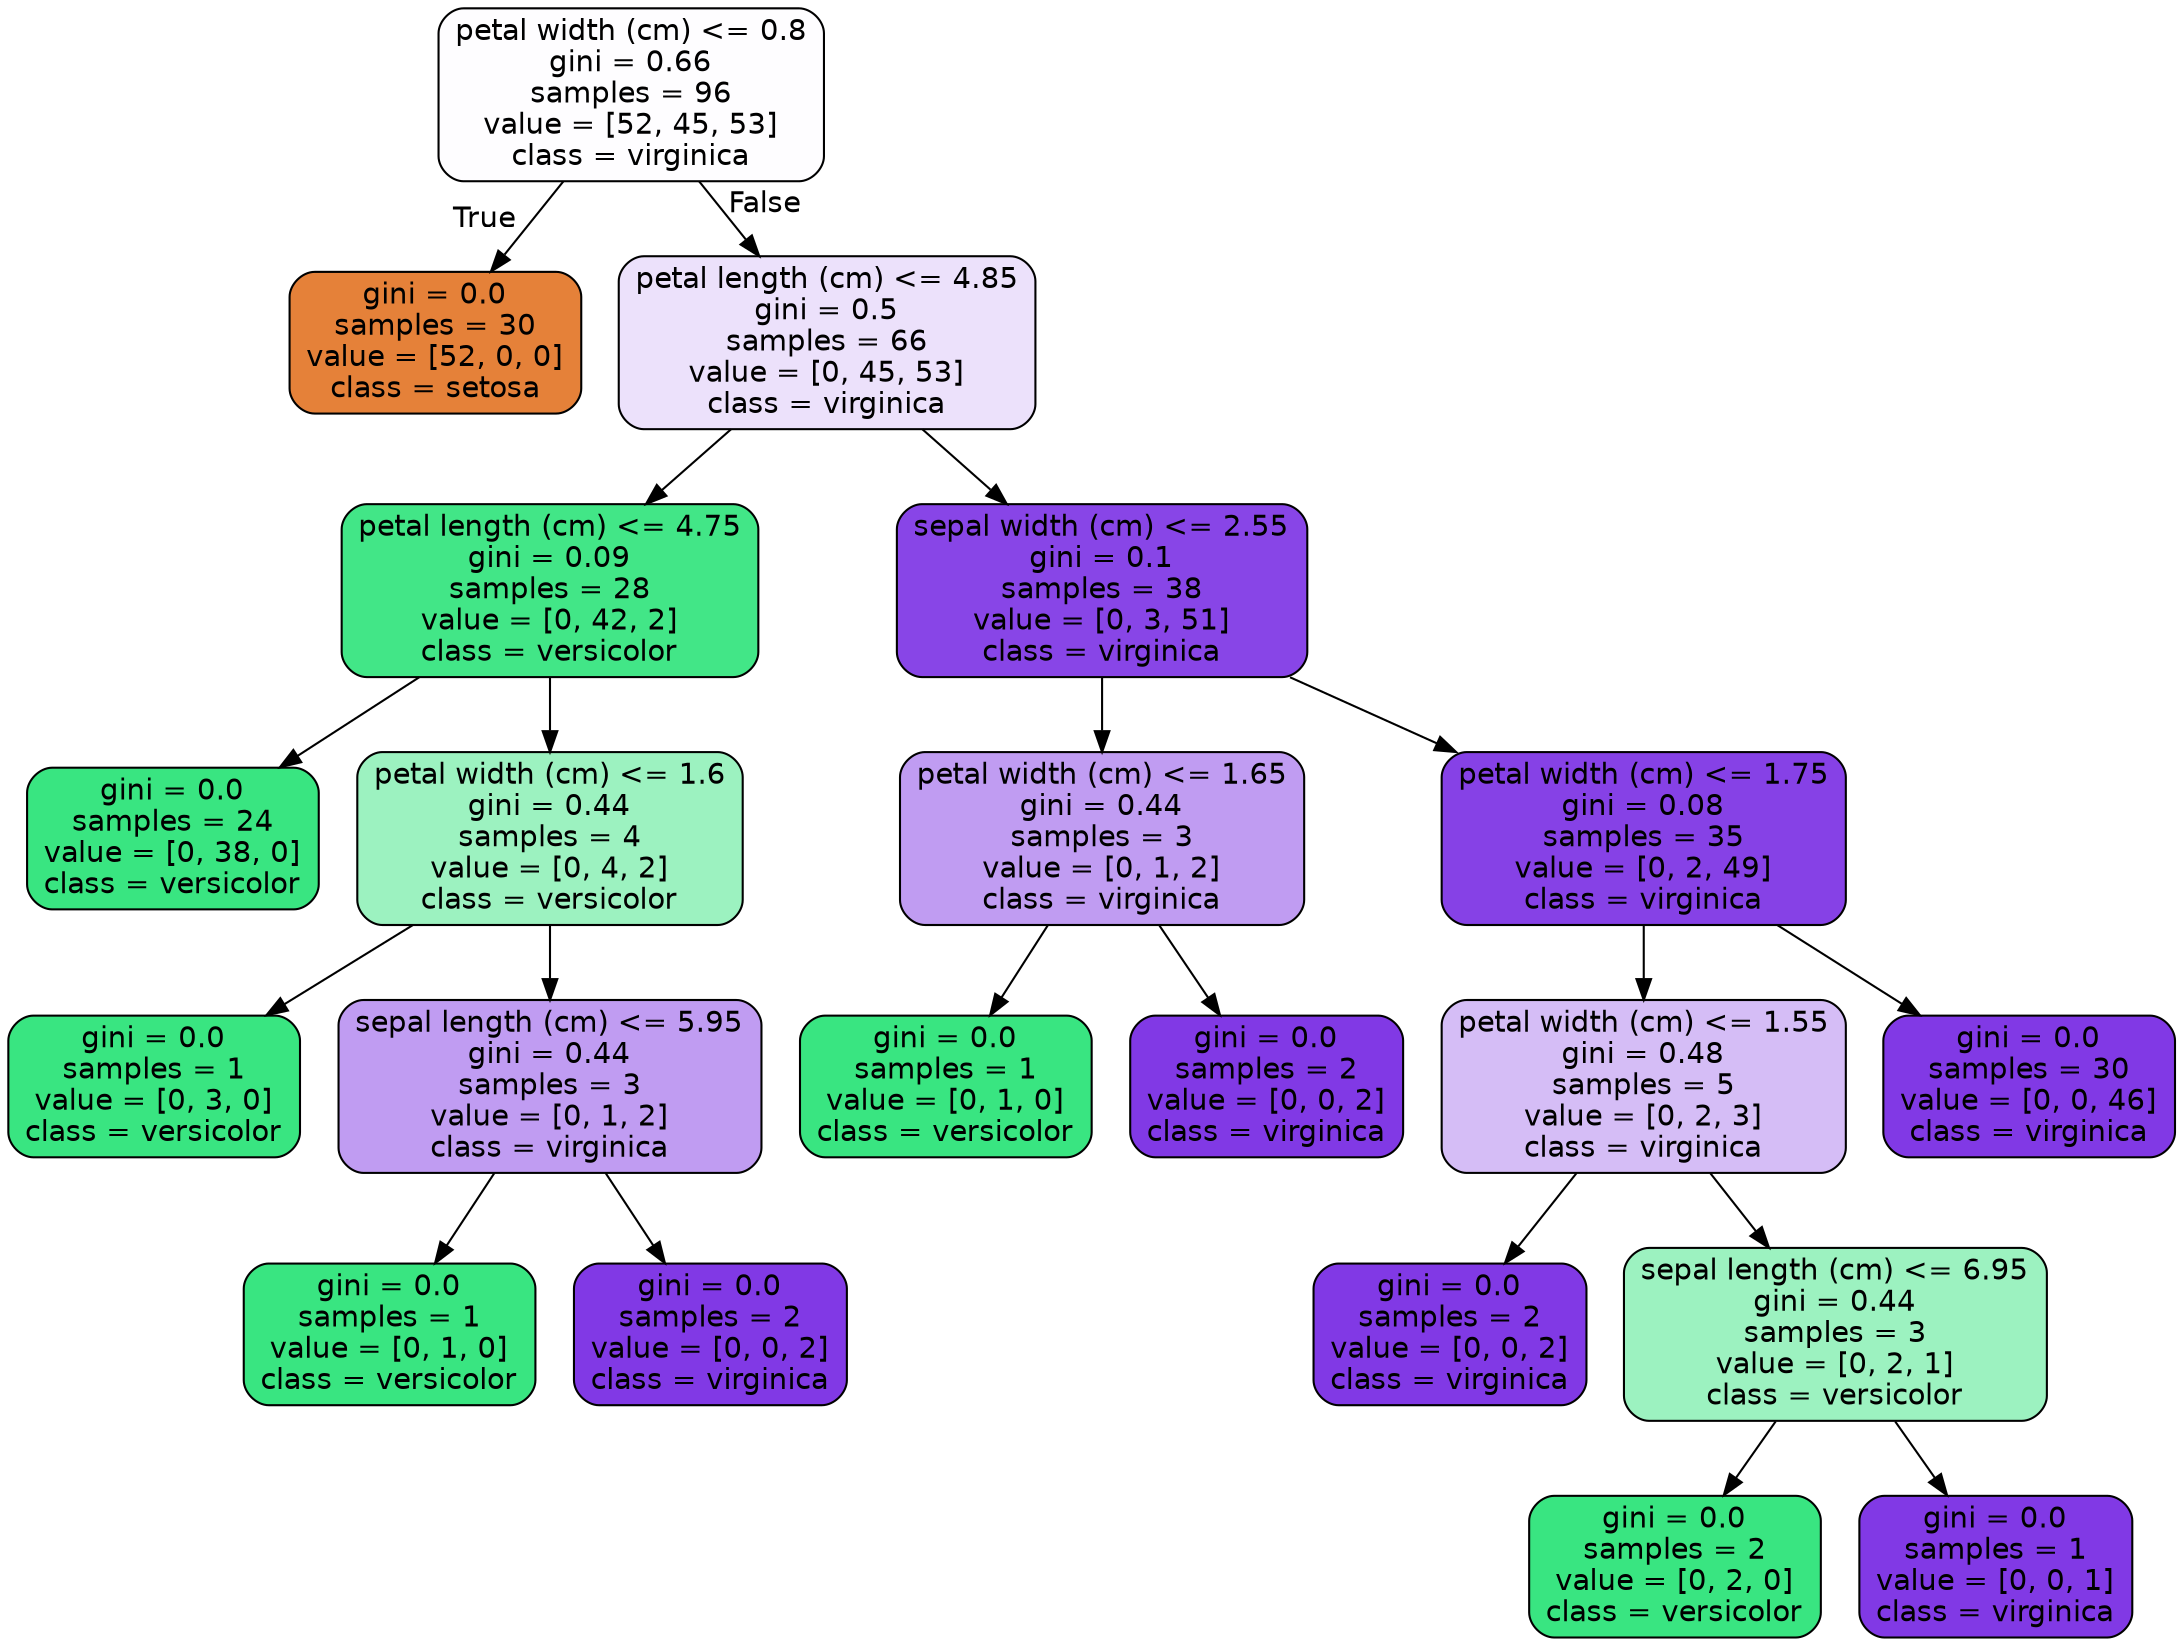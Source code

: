 digraph Tree {
node [shape=box, style="filled, rounded", color="black", fontname=helvetica] ;
edge [fontname=helvetica] ;
0 [label="petal width (cm) <= 0.8\ngini = 0.66\nsamples = 96\nvalue = [52, 45, 53]\nclass = virginica", fillcolor="#fefdff"] ;
1 [label="gini = 0.0\nsamples = 30\nvalue = [52, 0, 0]\nclass = setosa", fillcolor="#e58139"] ;
0 -> 1 [labeldistance=2.5, labelangle=45, headlabel="True"] ;
2 [label="petal length (cm) <= 4.85\ngini = 0.5\nsamples = 66\nvalue = [0, 45, 53]\nclass = virginica", fillcolor="#ece1fb"] ;
0 -> 2 [labeldistance=2.5, labelangle=-45, headlabel="False"] ;
3 [label="petal length (cm) <= 4.75\ngini = 0.09\nsamples = 28\nvalue = [0, 42, 2]\nclass = versicolor", fillcolor="#42e687"] ;
2 -> 3 ;
4 [label="gini = 0.0\nsamples = 24\nvalue = [0, 38, 0]\nclass = versicolor", fillcolor="#39e581"] ;
3 -> 4 ;
5 [label="petal width (cm) <= 1.6\ngini = 0.44\nsamples = 4\nvalue = [0, 4, 2]\nclass = versicolor", fillcolor="#9cf2c0"] ;
3 -> 5 ;
6 [label="gini = 0.0\nsamples = 1\nvalue = [0, 3, 0]\nclass = versicolor", fillcolor="#39e581"] ;
5 -> 6 ;
7 [label="sepal length (cm) <= 5.95\ngini = 0.44\nsamples = 3\nvalue = [0, 1, 2]\nclass = virginica", fillcolor="#c09cf2"] ;
5 -> 7 ;
8 [label="gini = 0.0\nsamples = 1\nvalue = [0, 1, 0]\nclass = versicolor", fillcolor="#39e581"] ;
7 -> 8 ;
9 [label="gini = 0.0\nsamples = 2\nvalue = [0, 0, 2]\nclass = virginica", fillcolor="#8139e5"] ;
7 -> 9 ;
10 [label="sepal width (cm) <= 2.55\ngini = 0.1\nsamples = 38\nvalue = [0, 3, 51]\nclass = virginica", fillcolor="#8845e7"] ;
2 -> 10 ;
11 [label="petal width (cm) <= 1.65\ngini = 0.44\nsamples = 3\nvalue = [0, 1, 2]\nclass = virginica", fillcolor="#c09cf2"] ;
10 -> 11 ;
12 [label="gini = 0.0\nsamples = 1\nvalue = [0, 1, 0]\nclass = versicolor", fillcolor="#39e581"] ;
11 -> 12 ;
13 [label="gini = 0.0\nsamples = 2\nvalue = [0, 0, 2]\nclass = virginica", fillcolor="#8139e5"] ;
11 -> 13 ;
14 [label="petal width (cm) <= 1.75\ngini = 0.08\nsamples = 35\nvalue = [0, 2, 49]\nclass = virginica", fillcolor="#8641e6"] ;
10 -> 14 ;
15 [label="petal width (cm) <= 1.55\ngini = 0.48\nsamples = 5\nvalue = [0, 2, 3]\nclass = virginica", fillcolor="#d5bdf6"] ;
14 -> 15 ;
16 [label="gini = 0.0\nsamples = 2\nvalue = [0, 0, 2]\nclass = virginica", fillcolor="#8139e5"] ;
15 -> 16 ;
17 [label="sepal length (cm) <= 6.95\ngini = 0.44\nsamples = 3\nvalue = [0, 2, 1]\nclass = versicolor", fillcolor="#9cf2c0"] ;
15 -> 17 ;
18 [label="gini = 0.0\nsamples = 2\nvalue = [0, 2, 0]\nclass = versicolor", fillcolor="#39e581"] ;
17 -> 18 ;
19 [label="gini = 0.0\nsamples = 1\nvalue = [0, 0, 1]\nclass = virginica", fillcolor="#8139e5"] ;
17 -> 19 ;
20 [label="gini = 0.0\nsamples = 30\nvalue = [0, 0, 46]\nclass = virginica", fillcolor="#8139e5"] ;
14 -> 20 ;
}